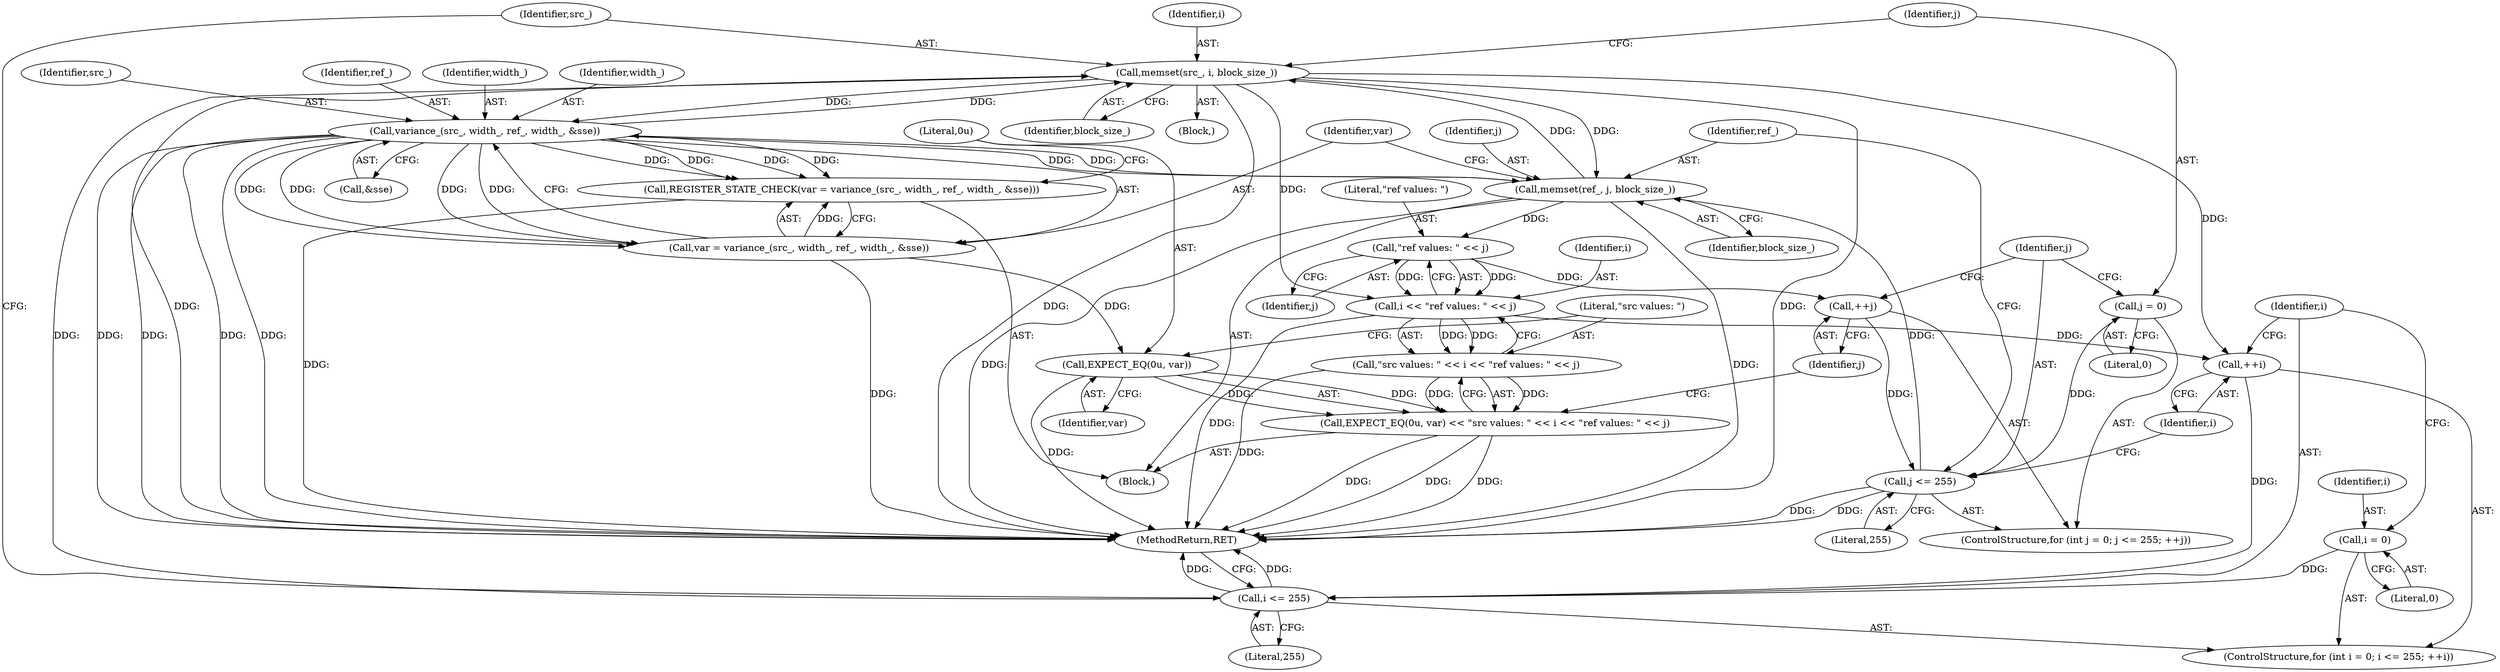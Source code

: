 digraph "1_Android_5a9753fca56f0eeb9f61e342b2fccffc364f9426_118@API" {
"1000113" [label="(Call,memset(src_, i, block_size_))"];
"1000137" [label="(Call,variance_(src_, width_, ref_, width_, &sse))"];
"1000113" [label="(Call,memset(src_, i, block_size_))"];
"1000107" [label="(Call,i <= 255)"];
"1000104" [label="(Call,i = 0)"];
"1000110" [label="(Call,++i)"];
"1000150" [label="(Call,i << \"ref values: \" << j)"];
"1000152" [label="(Call,\"ref values: \" << j)"];
"1000128" [label="(Call,memset(ref_, j, block_size_))"];
"1000122" [label="(Call,j <= 255)"];
"1000125" [label="(Call,++j)"];
"1000119" [label="(Call,j = 0)"];
"1000134" [label="(Call,REGISTER_STATE_CHECK(var = variance_(src_, width_, ref_, width_, &sse)))"];
"1000135" [label="(Call,var = variance_(src_, width_, ref_, width_, &sse))"];
"1000145" [label="(Call,EXPECT_EQ(0u, var))"];
"1000144" [label="(Call,EXPECT_EQ(0u, var) << \"src values: \" << i << \"ref values: \" << j)"];
"1000148" [label="(Call,\"src values: \" << i << \"ref values: \" << j)"];
"1000108" [label="(Identifier,i)"];
"1000116" [label="(Identifier,block_size_)"];
"1000105" [label="(Identifier,i)"];
"1000114" [label="(Identifier,src_)"];
"1000112" [label="(Block,)"];
"1000126" [label="(Identifier,j)"];
"1000131" [label="(Identifier,block_size_)"];
"1000124" [label="(Literal,255)"];
"1000107" [label="(Call,i <= 255)"];
"1000129" [label="(Identifier,ref_)"];
"1000127" [label="(Block,)"];
"1000102" [label="(ControlStructure,for (int i = 0; i <= 255; ++i))"];
"1000141" [label="(Identifier,width_)"];
"1000138" [label="(Identifier,src_)"];
"1000149" [label="(Literal,\"src values: \")"];
"1000142" [label="(Call,&sse)"];
"1000110" [label="(Call,++i)"];
"1000106" [label="(Literal,0)"];
"1000134" [label="(Call,REGISTER_STATE_CHECK(var = variance_(src_, width_, ref_, width_, &sse)))"];
"1000140" [label="(Identifier,ref_)"];
"1000125" [label="(Call,++j)"];
"1000119" [label="(Call,j = 0)"];
"1000151" [label="(Identifier,i)"];
"1000130" [label="(Identifier,j)"];
"1000150" [label="(Call,i << \"ref values: \" << j)"];
"1000135" [label="(Call,var = variance_(src_, width_, ref_, width_, &sse))"];
"1000117" [label="(ControlStructure,for (int j = 0; j <= 255; ++j))"];
"1000154" [label="(Identifier,j)"];
"1000122" [label="(Call,j <= 255)"];
"1000123" [label="(Identifier,j)"];
"1000145" [label="(Call,EXPECT_EQ(0u, var))"];
"1000109" [label="(Literal,255)"];
"1000148" [label="(Call,\"src values: \" << i << \"ref values: \" << j)"];
"1000147" [label="(Identifier,var)"];
"1000152" [label="(Call,\"ref values: \" << j)"];
"1000153" [label="(Literal,\"ref values: \")"];
"1000104" [label="(Call,i = 0)"];
"1000115" [label="(Identifier,i)"];
"1000111" [label="(Identifier,i)"];
"1000144" [label="(Call,EXPECT_EQ(0u, var) << \"src values: \" << i << \"ref values: \" << j)"];
"1000139" [label="(Identifier,width_)"];
"1000121" [label="(Literal,0)"];
"1000146" [label="(Literal,0u)"];
"1000137" [label="(Call,variance_(src_, width_, ref_, width_, &sse))"];
"1000113" [label="(Call,memset(src_, i, block_size_))"];
"1000128" [label="(Call,memset(ref_, j, block_size_))"];
"1000136" [label="(Identifier,var)"];
"1000155" [label="(MethodReturn,RET)"];
"1000120" [label="(Identifier,j)"];
"1000113" -> "1000112"  [label="AST: "];
"1000113" -> "1000116"  [label="CFG: "];
"1000114" -> "1000113"  [label="AST: "];
"1000115" -> "1000113"  [label="AST: "];
"1000116" -> "1000113"  [label="AST: "];
"1000120" -> "1000113"  [label="CFG: "];
"1000113" -> "1000155"  [label="DDG: "];
"1000113" -> "1000155"  [label="DDG: "];
"1000113" -> "1000155"  [label="DDG: "];
"1000113" -> "1000110"  [label="DDG: "];
"1000137" -> "1000113"  [label="DDG: "];
"1000107" -> "1000113"  [label="DDG: "];
"1000128" -> "1000113"  [label="DDG: "];
"1000113" -> "1000128"  [label="DDG: "];
"1000113" -> "1000137"  [label="DDG: "];
"1000113" -> "1000150"  [label="DDG: "];
"1000137" -> "1000135"  [label="AST: "];
"1000137" -> "1000142"  [label="CFG: "];
"1000138" -> "1000137"  [label="AST: "];
"1000139" -> "1000137"  [label="AST: "];
"1000140" -> "1000137"  [label="AST: "];
"1000141" -> "1000137"  [label="AST: "];
"1000142" -> "1000137"  [label="AST: "];
"1000135" -> "1000137"  [label="CFG: "];
"1000137" -> "1000155"  [label="DDG: "];
"1000137" -> "1000155"  [label="DDG: "];
"1000137" -> "1000155"  [label="DDG: "];
"1000137" -> "1000155"  [label="DDG: "];
"1000137" -> "1000128"  [label="DDG: "];
"1000137" -> "1000134"  [label="DDG: "];
"1000137" -> "1000134"  [label="DDG: "];
"1000137" -> "1000134"  [label="DDG: "];
"1000137" -> "1000134"  [label="DDG: "];
"1000137" -> "1000135"  [label="DDG: "];
"1000137" -> "1000135"  [label="DDG: "];
"1000137" -> "1000135"  [label="DDG: "];
"1000137" -> "1000135"  [label="DDG: "];
"1000128" -> "1000137"  [label="DDG: "];
"1000107" -> "1000102"  [label="AST: "];
"1000107" -> "1000109"  [label="CFG: "];
"1000108" -> "1000107"  [label="AST: "];
"1000109" -> "1000107"  [label="AST: "];
"1000114" -> "1000107"  [label="CFG: "];
"1000155" -> "1000107"  [label="CFG: "];
"1000107" -> "1000155"  [label="DDG: "];
"1000107" -> "1000155"  [label="DDG: "];
"1000104" -> "1000107"  [label="DDG: "];
"1000110" -> "1000107"  [label="DDG: "];
"1000104" -> "1000102"  [label="AST: "];
"1000104" -> "1000106"  [label="CFG: "];
"1000105" -> "1000104"  [label="AST: "];
"1000106" -> "1000104"  [label="AST: "];
"1000108" -> "1000104"  [label="CFG: "];
"1000110" -> "1000102"  [label="AST: "];
"1000110" -> "1000111"  [label="CFG: "];
"1000111" -> "1000110"  [label="AST: "];
"1000108" -> "1000110"  [label="CFG: "];
"1000150" -> "1000110"  [label="DDG: "];
"1000150" -> "1000148"  [label="AST: "];
"1000150" -> "1000152"  [label="CFG: "];
"1000151" -> "1000150"  [label="AST: "];
"1000152" -> "1000150"  [label="AST: "];
"1000148" -> "1000150"  [label="CFG: "];
"1000150" -> "1000155"  [label="DDG: "];
"1000150" -> "1000148"  [label="DDG: "];
"1000150" -> "1000148"  [label="DDG: "];
"1000152" -> "1000150"  [label="DDG: "];
"1000152" -> "1000150"  [label="DDG: "];
"1000152" -> "1000154"  [label="CFG: "];
"1000153" -> "1000152"  [label="AST: "];
"1000154" -> "1000152"  [label="AST: "];
"1000152" -> "1000125"  [label="DDG: "];
"1000128" -> "1000152"  [label="DDG: "];
"1000128" -> "1000127"  [label="AST: "];
"1000128" -> "1000131"  [label="CFG: "];
"1000129" -> "1000128"  [label="AST: "];
"1000130" -> "1000128"  [label="AST: "];
"1000131" -> "1000128"  [label="AST: "];
"1000136" -> "1000128"  [label="CFG: "];
"1000128" -> "1000155"  [label="DDG: "];
"1000128" -> "1000155"  [label="DDG: "];
"1000122" -> "1000128"  [label="DDG: "];
"1000122" -> "1000117"  [label="AST: "];
"1000122" -> "1000124"  [label="CFG: "];
"1000123" -> "1000122"  [label="AST: "];
"1000124" -> "1000122"  [label="AST: "];
"1000129" -> "1000122"  [label="CFG: "];
"1000111" -> "1000122"  [label="CFG: "];
"1000122" -> "1000155"  [label="DDG: "];
"1000122" -> "1000155"  [label="DDG: "];
"1000125" -> "1000122"  [label="DDG: "];
"1000119" -> "1000122"  [label="DDG: "];
"1000125" -> "1000117"  [label="AST: "];
"1000125" -> "1000126"  [label="CFG: "];
"1000126" -> "1000125"  [label="AST: "];
"1000123" -> "1000125"  [label="CFG: "];
"1000119" -> "1000117"  [label="AST: "];
"1000119" -> "1000121"  [label="CFG: "];
"1000120" -> "1000119"  [label="AST: "];
"1000121" -> "1000119"  [label="AST: "];
"1000123" -> "1000119"  [label="CFG: "];
"1000134" -> "1000127"  [label="AST: "];
"1000134" -> "1000135"  [label="CFG: "];
"1000135" -> "1000134"  [label="AST: "];
"1000146" -> "1000134"  [label="CFG: "];
"1000134" -> "1000155"  [label="DDG: "];
"1000135" -> "1000134"  [label="DDG: "];
"1000136" -> "1000135"  [label="AST: "];
"1000135" -> "1000155"  [label="DDG: "];
"1000135" -> "1000145"  [label="DDG: "];
"1000145" -> "1000144"  [label="AST: "];
"1000145" -> "1000147"  [label="CFG: "];
"1000146" -> "1000145"  [label="AST: "];
"1000147" -> "1000145"  [label="AST: "];
"1000149" -> "1000145"  [label="CFG: "];
"1000145" -> "1000155"  [label="DDG: "];
"1000145" -> "1000144"  [label="DDG: "];
"1000145" -> "1000144"  [label="DDG: "];
"1000144" -> "1000127"  [label="AST: "];
"1000144" -> "1000148"  [label="CFG: "];
"1000148" -> "1000144"  [label="AST: "];
"1000126" -> "1000144"  [label="CFG: "];
"1000144" -> "1000155"  [label="DDG: "];
"1000144" -> "1000155"  [label="DDG: "];
"1000144" -> "1000155"  [label="DDG: "];
"1000148" -> "1000144"  [label="DDG: "];
"1000148" -> "1000144"  [label="DDG: "];
"1000149" -> "1000148"  [label="AST: "];
"1000148" -> "1000155"  [label="DDG: "];
}

